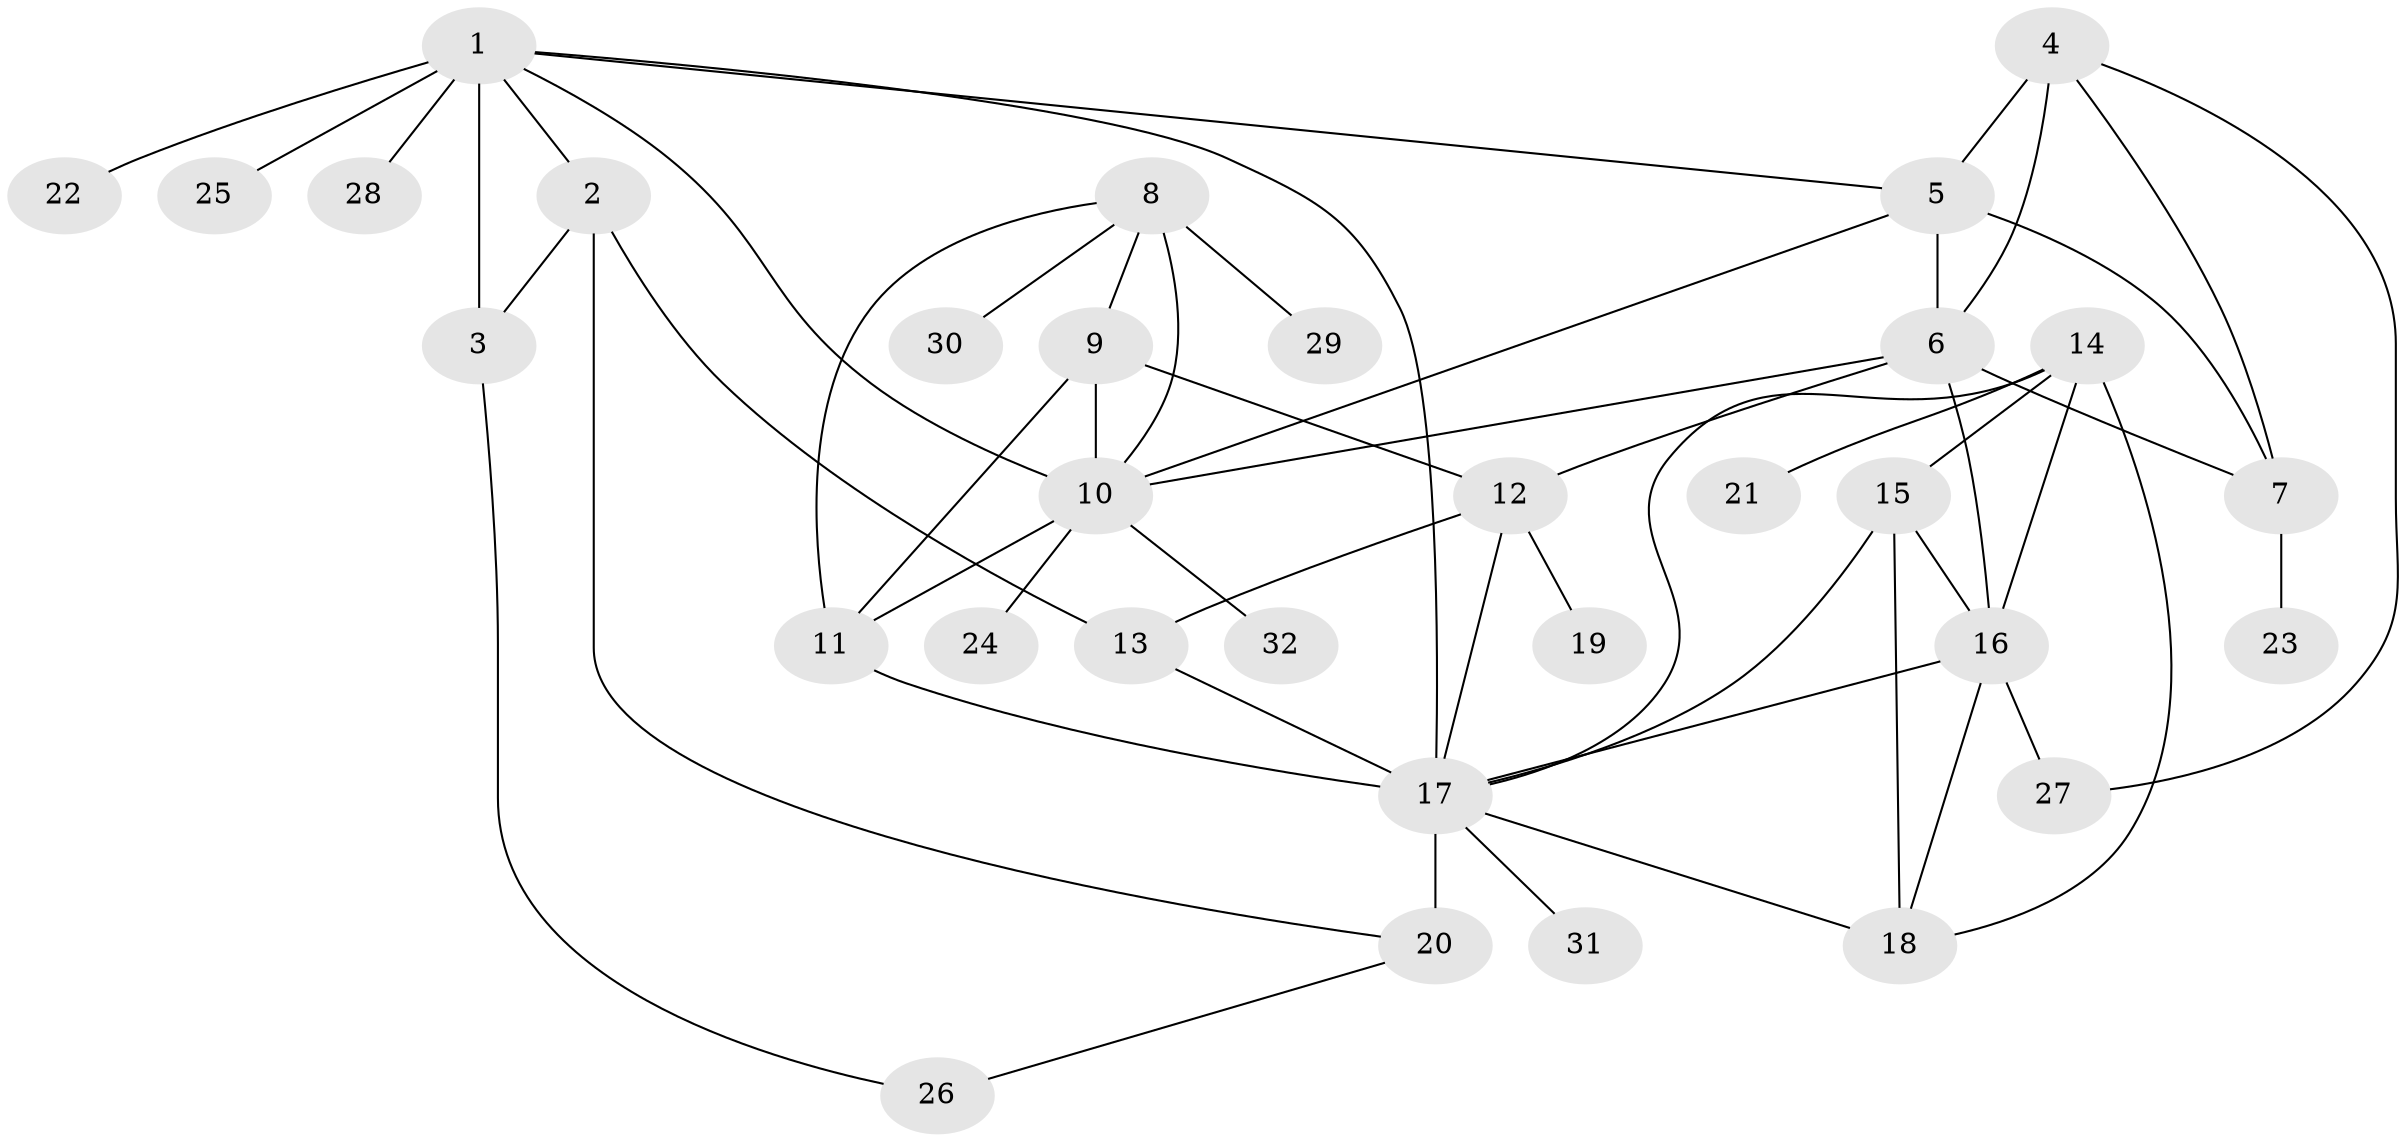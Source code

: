 // original degree distribution, {5: 0.04716981132075472, 7: 0.03773584905660377, 10: 0.02830188679245283, 6: 0.03773584905660377, 9: 0.018867924528301886, 8: 0.05660377358490566, 15: 0.009433962264150943, 1: 0.5754716981132075, 3: 0.02830188679245283, 2: 0.16037735849056603}
// Generated by graph-tools (version 1.1) at 2025/52/03/04/25 22:52:12]
// undirected, 32 vertices, 55 edges
graph export_dot {
  node [color=gray90,style=filled];
  1;
  2;
  3;
  4;
  5;
  6;
  7;
  8;
  9;
  10;
  11;
  12;
  13;
  14;
  15;
  16;
  17;
  18;
  19;
  20;
  21;
  22;
  23;
  24;
  25;
  26;
  27;
  28;
  29;
  30;
  31;
  32;
  1 -- 2 [weight=3.0];
  1 -- 3 [weight=7.0];
  1 -- 5 [weight=1.0];
  1 -- 10 [weight=1.0];
  1 -- 17 [weight=1.0];
  1 -- 22 [weight=1.0];
  1 -- 25 [weight=1.0];
  1 -- 28 [weight=1.0];
  2 -- 3 [weight=1.0];
  2 -- 13 [weight=1.0];
  2 -- 20 [weight=1.0];
  3 -- 26 [weight=1.0];
  4 -- 5 [weight=1.0];
  4 -- 6 [weight=2.0];
  4 -- 7 [weight=1.0];
  4 -- 27 [weight=1.0];
  5 -- 6 [weight=2.0];
  5 -- 7 [weight=1.0];
  5 -- 10 [weight=1.0];
  6 -- 7 [weight=2.0];
  6 -- 10 [weight=1.0];
  6 -- 12 [weight=1.0];
  6 -- 16 [weight=1.0];
  7 -- 23 [weight=1.0];
  8 -- 9 [weight=1.0];
  8 -- 10 [weight=2.0];
  8 -- 11 [weight=1.0];
  8 -- 29 [weight=1.0];
  8 -- 30 [weight=1.0];
  9 -- 10 [weight=2.0];
  9 -- 11 [weight=1.0];
  9 -- 12 [weight=1.0];
  10 -- 11 [weight=2.0];
  10 -- 24 [weight=1.0];
  10 -- 32 [weight=1.0];
  11 -- 17 [weight=1.0];
  12 -- 13 [weight=4.0];
  12 -- 17 [weight=1.0];
  12 -- 19 [weight=1.0];
  13 -- 17 [weight=1.0];
  14 -- 15 [weight=1.0];
  14 -- 16 [weight=1.0];
  14 -- 17 [weight=1.0];
  14 -- 18 [weight=1.0];
  14 -- 21 [weight=1.0];
  15 -- 16 [weight=1.0];
  15 -- 17 [weight=1.0];
  15 -- 18 [weight=1.0];
  16 -- 17 [weight=1.0];
  16 -- 18 [weight=1.0];
  16 -- 27 [weight=1.0];
  17 -- 18 [weight=1.0];
  17 -- 20 [weight=5.0];
  17 -- 31 [weight=1.0];
  20 -- 26 [weight=1.0];
}
